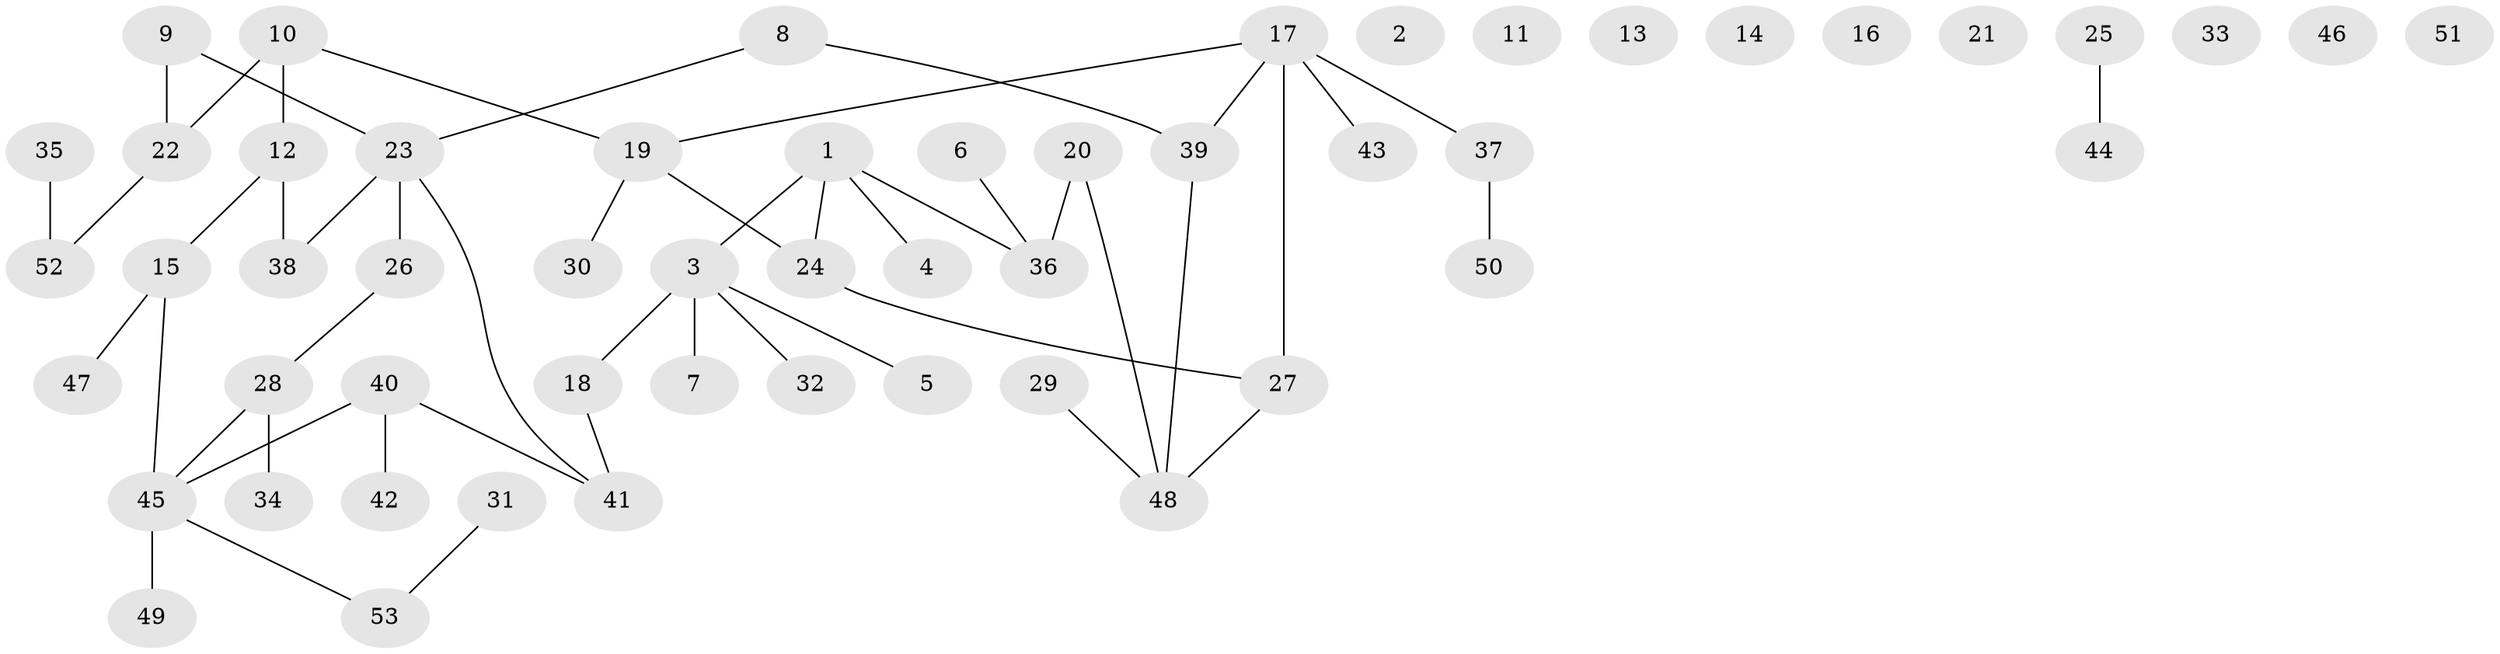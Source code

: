 // Generated by graph-tools (version 1.1) at 2025/39/03/09/25 04:39:46]
// undirected, 53 vertices, 50 edges
graph export_dot {
graph [start="1"]
  node [color=gray90,style=filled];
  1;
  2;
  3;
  4;
  5;
  6;
  7;
  8;
  9;
  10;
  11;
  12;
  13;
  14;
  15;
  16;
  17;
  18;
  19;
  20;
  21;
  22;
  23;
  24;
  25;
  26;
  27;
  28;
  29;
  30;
  31;
  32;
  33;
  34;
  35;
  36;
  37;
  38;
  39;
  40;
  41;
  42;
  43;
  44;
  45;
  46;
  47;
  48;
  49;
  50;
  51;
  52;
  53;
  1 -- 3;
  1 -- 4;
  1 -- 24;
  1 -- 36;
  3 -- 5;
  3 -- 7;
  3 -- 18;
  3 -- 32;
  6 -- 36;
  8 -- 23;
  8 -- 39;
  9 -- 22;
  9 -- 23;
  10 -- 12;
  10 -- 19;
  10 -- 22;
  12 -- 15;
  12 -- 38;
  15 -- 45;
  15 -- 47;
  17 -- 19;
  17 -- 27;
  17 -- 37;
  17 -- 39;
  17 -- 43;
  18 -- 41;
  19 -- 24;
  19 -- 30;
  20 -- 36;
  20 -- 48;
  22 -- 52;
  23 -- 26;
  23 -- 38;
  23 -- 41;
  24 -- 27;
  25 -- 44;
  26 -- 28;
  27 -- 48;
  28 -- 34;
  28 -- 45;
  29 -- 48;
  31 -- 53;
  35 -- 52;
  37 -- 50;
  39 -- 48;
  40 -- 41;
  40 -- 42;
  40 -- 45;
  45 -- 49;
  45 -- 53;
}
